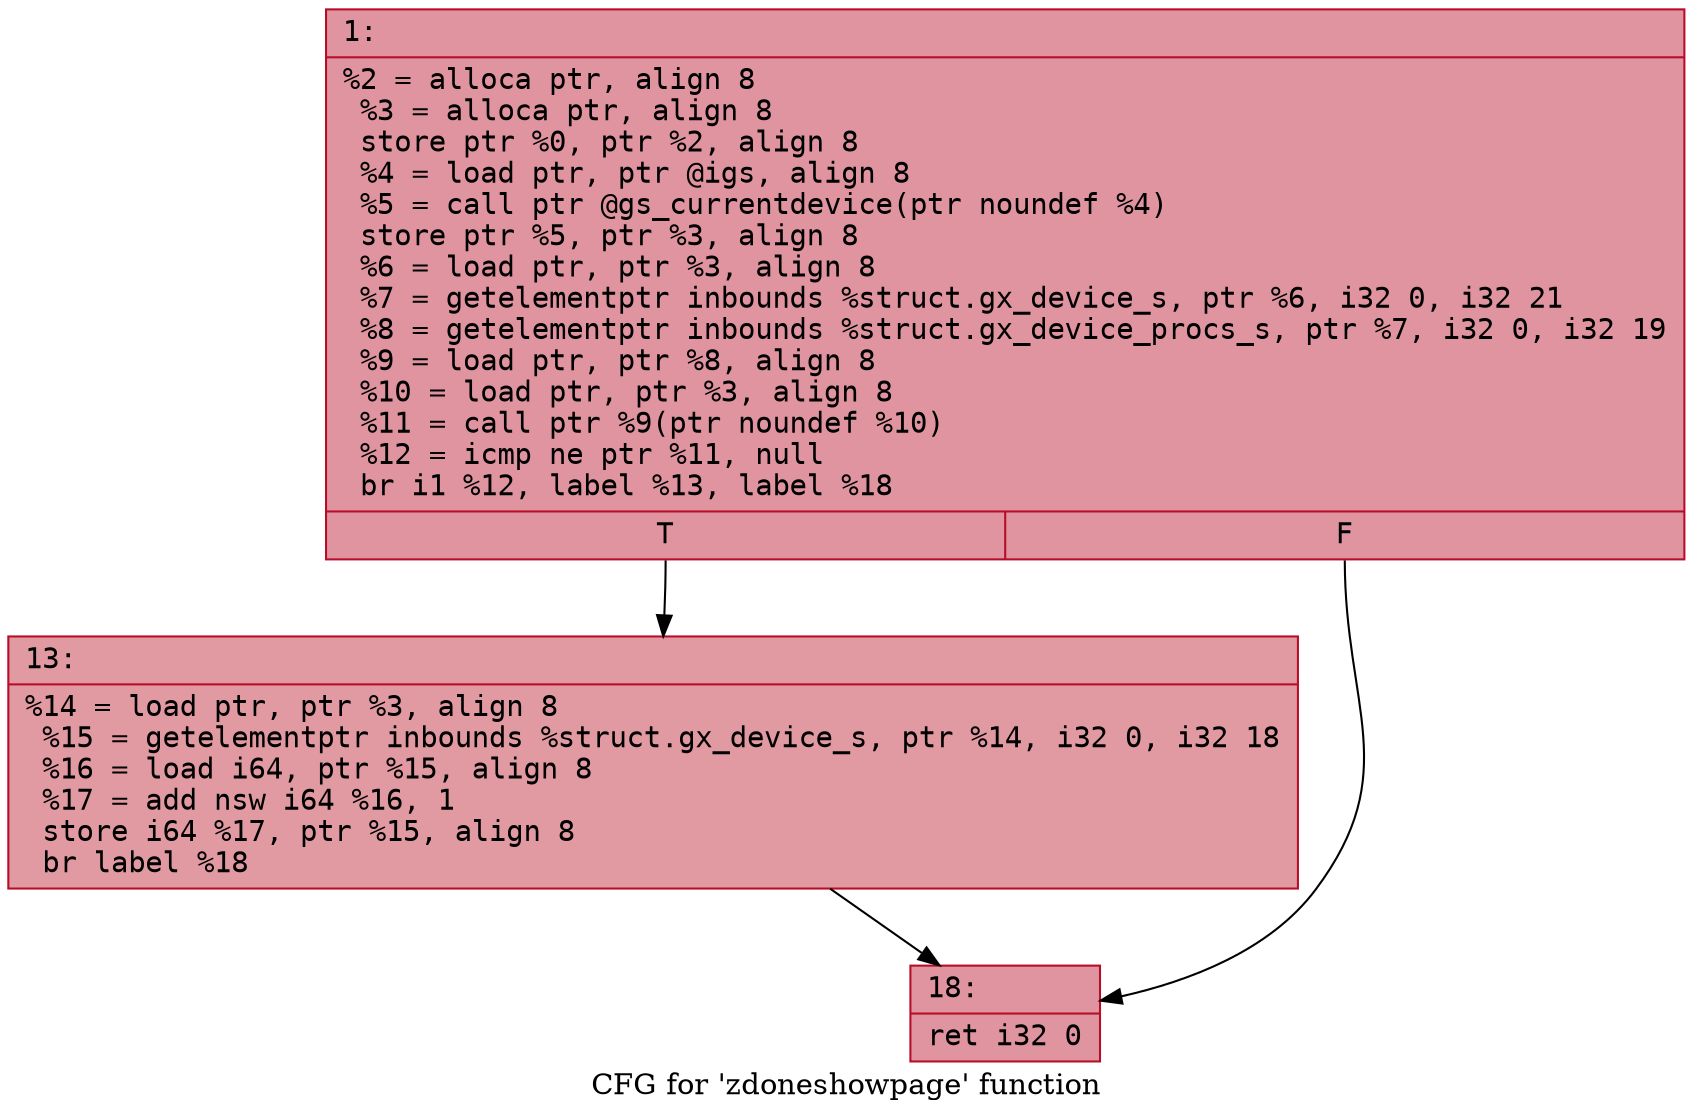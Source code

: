 digraph "CFG for 'zdoneshowpage' function" {
	label="CFG for 'zdoneshowpage' function";

	Node0x60000010e530 [shape=record,color="#b70d28ff", style=filled, fillcolor="#b70d2870" fontname="Courier",label="{1:\l|  %2 = alloca ptr, align 8\l  %3 = alloca ptr, align 8\l  store ptr %0, ptr %2, align 8\l  %4 = load ptr, ptr @igs, align 8\l  %5 = call ptr @gs_currentdevice(ptr noundef %4)\l  store ptr %5, ptr %3, align 8\l  %6 = load ptr, ptr %3, align 8\l  %7 = getelementptr inbounds %struct.gx_device_s, ptr %6, i32 0, i32 21\l  %8 = getelementptr inbounds %struct.gx_device_procs_s, ptr %7, i32 0, i32 19\l  %9 = load ptr, ptr %8, align 8\l  %10 = load ptr, ptr %3, align 8\l  %11 = call ptr %9(ptr noundef %10)\l  %12 = icmp ne ptr %11, null\l  br i1 %12, label %13, label %18\l|{<s0>T|<s1>F}}"];
	Node0x60000010e530:s0 -> Node0x60000010e8a0[tooltip="1 -> 13\nProbability 62.50%" ];
	Node0x60000010e530:s1 -> Node0x60000010e8f0[tooltip="1 -> 18\nProbability 37.50%" ];
	Node0x60000010e8a0 [shape=record,color="#b70d28ff", style=filled, fillcolor="#bb1b2c70" fontname="Courier",label="{13:\l|  %14 = load ptr, ptr %3, align 8\l  %15 = getelementptr inbounds %struct.gx_device_s, ptr %14, i32 0, i32 18\l  %16 = load i64, ptr %15, align 8\l  %17 = add nsw i64 %16, 1\l  store i64 %17, ptr %15, align 8\l  br label %18\l}"];
	Node0x60000010e8a0 -> Node0x60000010e8f0[tooltip="13 -> 18\nProbability 100.00%" ];
	Node0x60000010e8f0 [shape=record,color="#b70d28ff", style=filled, fillcolor="#b70d2870" fontname="Courier",label="{18:\l|  ret i32 0\l}"];
}

